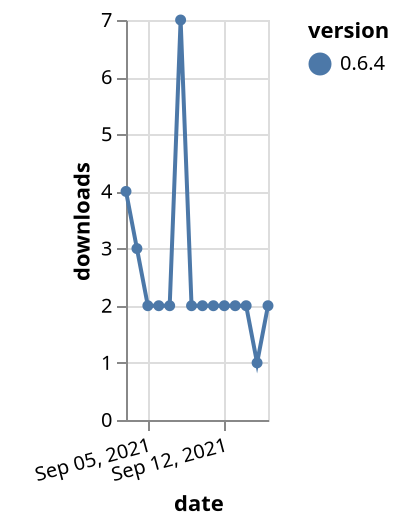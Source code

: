 {"$schema": "https://vega.github.io/schema/vega-lite/v5.json", "description": "A simple bar chart with embedded data.", "data": {"values": [{"date": "2021-09-03", "total": 3340, "delta": 4, "version": "0.6.4"}, {"date": "2021-09-04", "total": 3343, "delta": 3, "version": "0.6.4"}, {"date": "2021-09-05", "total": 3345, "delta": 2, "version": "0.6.4"}, {"date": "2021-09-06", "total": 3347, "delta": 2, "version": "0.6.4"}, {"date": "2021-09-07", "total": 3349, "delta": 2, "version": "0.6.4"}, {"date": "2021-09-08", "total": 3356, "delta": 7, "version": "0.6.4"}, {"date": "2021-09-09", "total": 3358, "delta": 2, "version": "0.6.4"}, {"date": "2021-09-10", "total": 3360, "delta": 2, "version": "0.6.4"}, {"date": "2021-09-11", "total": 3362, "delta": 2, "version": "0.6.4"}, {"date": "2021-09-12", "total": 3364, "delta": 2, "version": "0.6.4"}, {"date": "2021-09-13", "total": 3366, "delta": 2, "version": "0.6.4"}, {"date": "2021-09-14", "total": 3368, "delta": 2, "version": "0.6.4"}, {"date": "2021-09-15", "total": 3369, "delta": 1, "version": "0.6.4"}, {"date": "2021-09-16", "total": 3371, "delta": 2, "version": "0.6.4"}]}, "width": "container", "mark": {"type": "line", "point": {"filled": true}}, "encoding": {"x": {"field": "date", "type": "temporal", "timeUnit": "yearmonthdate", "title": "date", "axis": {"labelAngle": -15}}, "y": {"field": "delta", "type": "quantitative", "title": "downloads"}, "color": {"field": "version", "type": "nominal"}, "tooltip": {"field": "delta"}}}